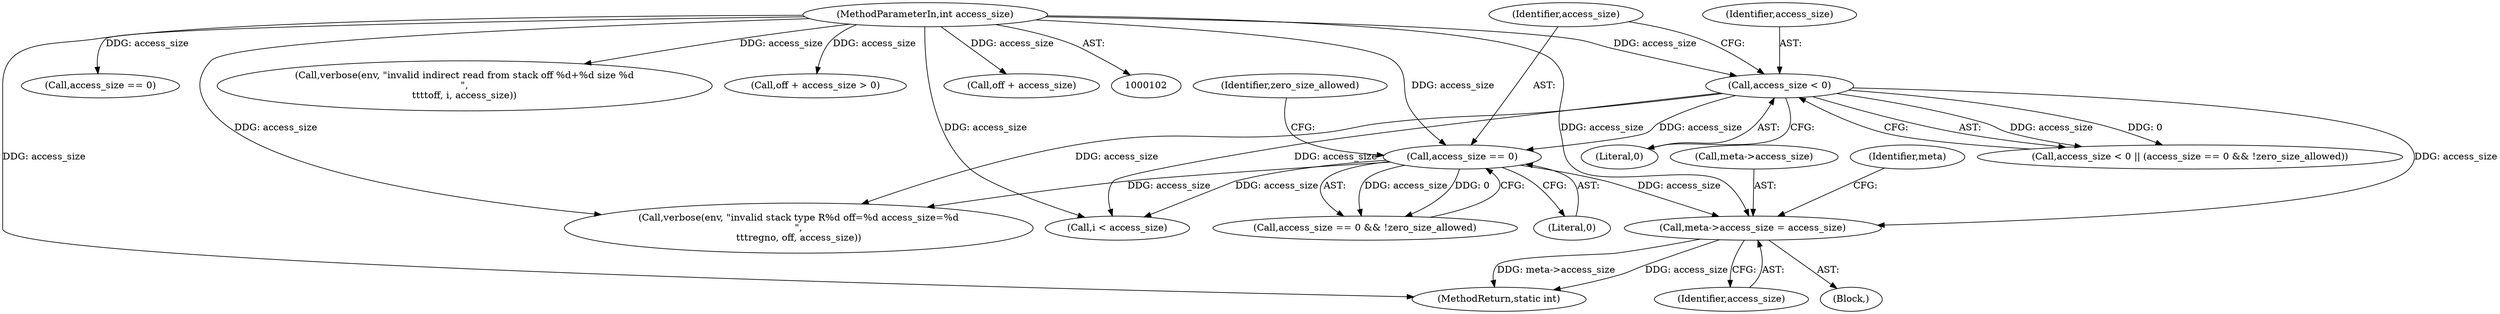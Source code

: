 digraph "0_linux_ea25f914dc164c8d56b36147ecc86bc65f83c469@pointer" {
"1000270" [label="(Call,meta->access_size = access_size)"];
"1000227" [label="(Call,access_size == 0)"];
"1000223" [label="(Call,access_size < 0)"];
"1000105" [label="(MethodParameterIn,int access_size)"];
"1000337" [label="(MethodReturn,static int)"];
"1000226" [label="(Call,access_size == 0 && !zero_size_allowed)"];
"1000228" [label="(Identifier,access_size)"];
"1000138" [label="(Call,access_size == 0)"];
"1000105" [label="(MethodParameterIn,int access_size)"];
"1000227" [label="(Call,access_size == 0)"];
"1000270" [label="(Call,meta->access_size = access_size)"];
"1000223" [label="(Call,access_size < 0)"];
"1000233" [label="(Call,verbose(env, \"invalid stack type R%d off=%d access_size=%d\n\",\n\t\t\tregno, off, access_size))"];
"1000222" [label="(Call,access_size < 0 || (access_size == 0 && !zero_size_allowed))"];
"1000229" [label="(Literal,0)"];
"1000274" [label="(Identifier,access_size)"];
"1000271" [label="(Call,meta->access_size)"];
"1000326" [label="(Call,verbose(env, \"invalid indirect read from stack off %d+%d size %d\n\",\n\t\t\t\toff, i, access_size))"];
"1000225" [label="(Literal,0)"];
"1000231" [label="(Identifier,zero_size_allowed)"];
"1000217" [label="(Call,off + access_size > 0)"];
"1000269" [label="(Block,)"];
"1000224" [label="(Identifier,access_size)"];
"1000286" [label="(Call,i < access_size)"];
"1000277" [label="(Identifier,meta)"];
"1000218" [label="(Call,off + access_size)"];
"1000270" -> "1000269"  [label="AST: "];
"1000270" -> "1000274"  [label="CFG: "];
"1000271" -> "1000270"  [label="AST: "];
"1000274" -> "1000270"  [label="AST: "];
"1000277" -> "1000270"  [label="CFG: "];
"1000270" -> "1000337"  [label="DDG: access_size"];
"1000270" -> "1000337"  [label="DDG: meta->access_size"];
"1000227" -> "1000270"  [label="DDG: access_size"];
"1000223" -> "1000270"  [label="DDG: access_size"];
"1000105" -> "1000270"  [label="DDG: access_size"];
"1000227" -> "1000226"  [label="AST: "];
"1000227" -> "1000229"  [label="CFG: "];
"1000228" -> "1000227"  [label="AST: "];
"1000229" -> "1000227"  [label="AST: "];
"1000231" -> "1000227"  [label="CFG: "];
"1000226" -> "1000227"  [label="CFG: "];
"1000227" -> "1000226"  [label="DDG: access_size"];
"1000227" -> "1000226"  [label="DDG: 0"];
"1000223" -> "1000227"  [label="DDG: access_size"];
"1000105" -> "1000227"  [label="DDG: access_size"];
"1000227" -> "1000233"  [label="DDG: access_size"];
"1000227" -> "1000286"  [label="DDG: access_size"];
"1000223" -> "1000222"  [label="AST: "];
"1000223" -> "1000225"  [label="CFG: "];
"1000224" -> "1000223"  [label="AST: "];
"1000225" -> "1000223"  [label="AST: "];
"1000228" -> "1000223"  [label="CFG: "];
"1000222" -> "1000223"  [label="CFG: "];
"1000223" -> "1000222"  [label="DDG: access_size"];
"1000223" -> "1000222"  [label="DDG: 0"];
"1000105" -> "1000223"  [label="DDG: access_size"];
"1000223" -> "1000233"  [label="DDG: access_size"];
"1000223" -> "1000286"  [label="DDG: access_size"];
"1000105" -> "1000102"  [label="AST: "];
"1000105" -> "1000337"  [label="DDG: access_size"];
"1000105" -> "1000138"  [label="DDG: access_size"];
"1000105" -> "1000217"  [label="DDG: access_size"];
"1000105" -> "1000218"  [label="DDG: access_size"];
"1000105" -> "1000233"  [label="DDG: access_size"];
"1000105" -> "1000286"  [label="DDG: access_size"];
"1000105" -> "1000326"  [label="DDG: access_size"];
}
